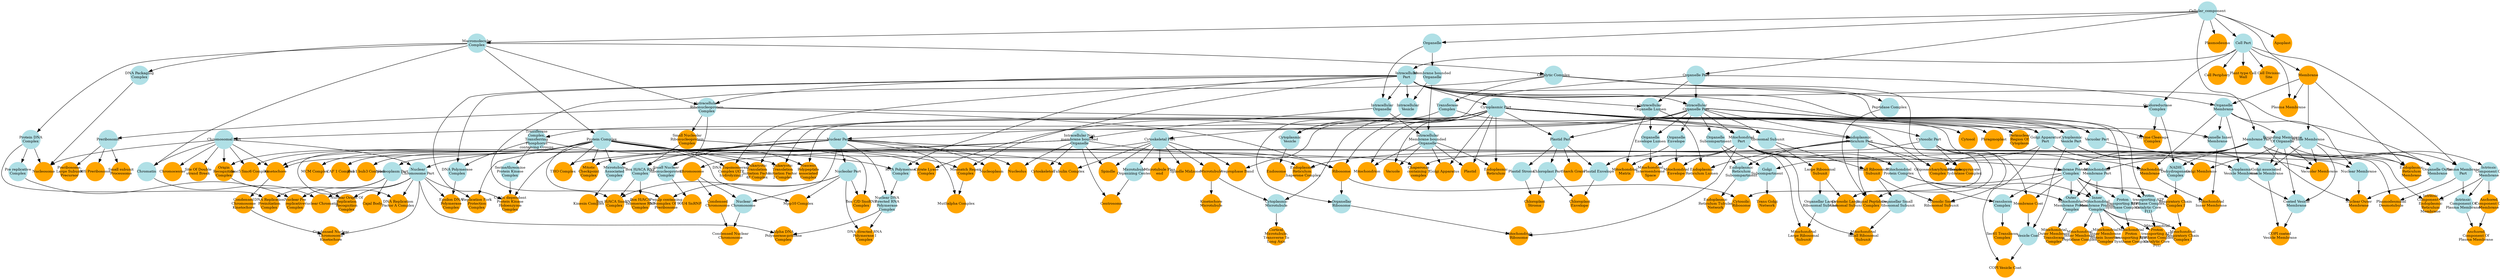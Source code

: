 digraph {
1 [style="filled", fixedsize="true", fontsize="10", shape="circle", width="0.75", fillcolor="powderblue", label="Cellular_component", color="transparent"];
2 [style="filled", fixedsize="true", fontsize="10", shape="circle", width="0.75", fillcolor="powderblue", label="Cell Part", color="transparent"];
3 [style="filled", fixedsize="true", fontsize="10", shape="circle", width="0.75", fillcolor="powderblue", label="Intracellular
Part", color="transparent"];
4 [style="filled", fixedsize="true", fontsize="10", shape="circle", width="0.75", fillcolor="powderblue", label="Macromolecular
Complex", color="transparent"];
5 [style="filled", fixedsize="true", fontsize="10", shape="circle", width="0.75", fillcolor="powderblue", label="Intracellular
Ribonucleoprotein
Complex", color="transparent"];
6 [style="filled", fixedsize="true", fontsize="10", shape="circle", width="0.75", fillcolor="powderblue", label="Organelle", color="transparent"];
7 [style="filled", fixedsize="true", fontsize="10", shape="circle", width="0.75", fillcolor="powderblue", label="Intracellular
Organelle", color="transparent"];
8 [style="filled", fixedsize="true", fontsize="10", shape="circle", width="0.75", fillcolor="powderblue", label="Intracellular Non
membrane bounded
Organelle", color="transparent"];
9 [style="filled", fixedsize="true", fontsize="10", shape="circle", width="0.75", fillcolor="powderblue", label="Cytoplasmic Part", color="transparent"];
10 [style="filled", fixedsize="true", fontsize="10", shape="circle", width="0.75", fillcolor="orange", label="Ribosome", color="transparent"];
11 [style="filled", fixedsize="true", fontsize="10", shape="circle", width="0.75", fillcolor="powderblue", label="Organelle Part", color="transparent"];
12 [style="filled", fixedsize="true", fontsize="10", shape="circle", width="0.75", fillcolor="powderblue", label="Intracellular
Organelle Part", color="transparent"];
13 [style="filled", fixedsize="true", fontsize="10", shape="circle", width="0.75", fillcolor="powderblue", label="Ribosomal Subunit", color="transparent"];
14 [style="filled", fixedsize="true", fontsize="10", shape="circle", width="0.75", fillcolor="orange", label="Large Ribosomal
Subunit", color="transparent"];
15 [style="filled", fixedsize="true", fontsize="10", shape="circle", width="0.75", fillcolor="powderblue", label="Cytosolic Part", color="transparent"];
16 [style="filled", fixedsize="true", fontsize="10", shape="circle", width="0.75", fillcolor="orange", label="Cytosolic Large
Ribosomal Subunit", color="transparent"];
17 [style="filled", fixedsize="true", fontsize="10", shape="circle", width="0.75", fillcolor="orange", label="Cytosolic
Ribosome", color="transparent"];
18 [style="filled", fixedsize="true", fontsize="10", shape="circle", width="0.75", fillcolor="orange", label="Small Ribosomal
Subunit", color="transparent"];
19 [style="filled", fixedsize="true", fontsize="10", shape="circle", width="0.75", fillcolor="orange", label="Cytosolic Small
Ribosomal Subunit", color="transparent"];
20 [style="filled", fixedsize="true", fontsize="10", shape="circle", width="0.75", fillcolor="powderblue", label="Nuclear Part", color="transparent"];
21 [style="filled", fixedsize="true", fontsize="10", shape="circle", width="0.75", fillcolor="orange", label="Nucleolus", color="transparent"];
22 [style="filled", fixedsize="true", fontsize="10", shape="circle", width="0.75", fillcolor="orange", label="Plasmodesma", color="transparent"];
23 [style="filled", fixedsize="true", fontsize="10", shape="circle", width="0.75", fillcolor="powderblue", label="Cytoskeletal Part", color="transparent"];
24 [style="filled", fixedsize="true", fontsize="10", shape="circle", width="0.75", fillcolor="orange", label="Microtubule", color="transparent"];
25 [style="filled", fixedsize="true", fontsize="10", shape="circle", width="0.75", fillcolor="powderblue", label="Membrane bounded
Organelle", color="transparent"];
26 [style="filled", fixedsize="true", fontsize="10", shape="circle", width="0.75", fillcolor="powderblue", label="Intracellular
Membrane bounded
Organelle", color="transparent"];
27 [style="filled", fixedsize="true", fontsize="10", shape="circle", width="0.75", fillcolor="orange", label="Golgi Apparatus", color="transparent"];
28 [style="filled", fixedsize="true", fontsize="10", shape="circle", width="0.75", fillcolor="powderblue", label="Protein Complex", color="transparent"];
29 [style="filled", fixedsize="true", fontsize="10", shape="circle", width="0.75", fillcolor="powderblue", label="Microtubule
Associated
Complex", color="transparent"];
30 [style="filled", fixedsize="true", fontsize="10", shape="circle", width="0.75", fillcolor="orange", label="Kinesin Complex", color="transparent"];
31 [style="filled", fixedsize="true", fontsize="10", shape="circle", width="0.75", fillcolor="powderblue", label="Golgi Apparatus
Part", color="transparent"];
32 [style="filled", fixedsize="true", fontsize="10", shape="circle", width="0.75", fillcolor="orange", label="Membrane", color="transparent"];
33 [style="filled", fixedsize="true", fontsize="10", shape="circle", width="0.75", fillcolor="powderblue", label="Organelle
Membrane", color="transparent"];
34 [style="filled", fixedsize="true", fontsize="10", shape="circle", width="0.75", fillcolor="powderblue", label="Bounding Membrane
Of Organelle", color="transparent"];
35 [style="filled", fixedsize="true", fontsize="10", shape="circle", width="0.75", fillcolor="orange", label="Golgi Membrane", color="transparent"];
36 [style="filled", fixedsize="true", fontsize="10", shape="circle", width="0.75", fillcolor="orange", label="Plant type Cell
Wall", color="transparent"];
37 [style="filled", fixedsize="true", fontsize="10", shape="circle", width="0.75", fillcolor="powderblue", label="Catalytic Complex", color="transparent"];
38 [style="filled", fixedsize="true", fontsize="10", shape="circle", width="0.75", fillcolor="powderblue", label="Transferase
Complex", color="transparent"];
39 [style="filled", fixedsize="true", fontsize="10", shape="circle", width="0.75", fillcolor="powderblue", label="Transferase
Complex,
Transferring
Phosphorus
containing Groups", color="transparent"];
40 [style="filled", fixedsize="true", fontsize="10", shape="circle", width="0.75", fillcolor="powderblue", label="Serine/threonine
Protein Kinase
Complex", color="transparent"];
41 [style="filled", fixedsize="true", fontsize="10", shape="circle", width="0.75", fillcolor="orange", label="Cyclin dependent
Protein Kinase
Holoenzyme
Complex", color="transparent"];
42 [style="filled", fixedsize="true", fontsize="10", shape="circle", width="0.75", fillcolor="powderblue", label="Plastid Part", color="transparent"];
43 [style="filled", fixedsize="true", fontsize="10", shape="circle", width="0.75", fillcolor="powderblue", label="Plastid Stroma", color="transparent"];
44 [style="filled", fixedsize="true", fontsize="10", shape="circle", width="0.75", fillcolor="powderblue", label="Chloroplast Part", color="transparent"];
45 [style="filled", fixedsize="true", fontsize="10", shape="circle", width="0.75", fillcolor="orange", label="Chloroplast
Stroma", color="transparent"];
46 [style="filled", fixedsize="true", fontsize="10", shape="circle", width="0.75", fillcolor="powderblue", label="Preribosome", color="transparent"];
47 [style="filled", fixedsize="true", fontsize="10", shape="circle", width="0.75", fillcolor="orange", label="Small subunit
Processome", color="transparent"];
48 [style="filled", fixedsize="true", fontsize="10", shape="circle", width="0.75", fillcolor="powderblue", label="Intracellular
Vesicle", color="transparent"];
49 [style="filled", fixedsize="true", fontsize="10", shape="circle", width="0.75", fillcolor="powderblue", label="Cytoplasmic
Vesicle", color="transparent"];
50 [style="filled", fixedsize="true", fontsize="10", shape="circle", width="0.75", fillcolor="orange", label="Endosome", color="transparent"];
51 [style="filled", fixedsize="true", fontsize="10", shape="circle", width="0.75", fillcolor="powderblue", label="Organelle
Subcompartment", color="transparent"];
52 [style="filled", fixedsize="true", fontsize="10", shape="circle", width="0.75", fillcolor="powderblue", label="Golgi
Subcompartment", color="transparent"];
53 [style="filled", fixedsize="true", fontsize="10", shape="circle", width="0.75", fillcolor="orange", label="Trans Golgi
Network", color="transparent"];
54 [style="filled", fixedsize="true", fontsize="10", shape="circle", width="0.75", fillcolor="orange", label="Cytosol", color="transparent"];
55 [style="filled", fixedsize="true", fontsize="10", shape="circle", width="0.75", fillcolor="powderblue", label="Membrane Part", color="transparent"];
56 [style="filled", fixedsize="true", fontsize="10", shape="circle", width="0.75", fillcolor="powderblue", label="Intrinsic
Component Of
Membrane", color="transparent"];
57 [style="filled", fixedsize="true", fontsize="10", shape="circle", width="0.75", fillcolor="orange", label="Anchored
Component Of
Membrane", color="transparent"];
58 [style="filled", fixedsize="true", fontsize="10", shape="circle", width="0.75", fillcolor="powderblue", label="Plasma Membrane
Part", color="transparent"];
59 [style="filled", fixedsize="true", fontsize="10", shape="circle", width="0.75", fillcolor="powderblue", label="Intrinsic
Component Of
Plasma Membrane", color="transparent"];
60 [style="filled", fixedsize="true", fontsize="10", shape="circle", width="0.75", fillcolor="orange", label="Anchored
Component Of
Plasma Membrane", color="transparent"];
61 [style="filled", fixedsize="true", fontsize="10", shape="circle", width="0.75", fillcolor="orange", label="Plastid", color="transparent"];
62 [style="filled", fixedsize="true", fontsize="10", shape="circle", width="0.75", fillcolor="orange", label="Phragmoplast", color="transparent"];
63 [style="filled", fixedsize="true", fontsize="10", shape="circle", width="0.75", fillcolor="orange", label="Spindle", color="transparent"];
64 [style="filled", fixedsize="true", fontsize="10", shape="circle", width="0.75", fillcolor="powderblue", label="Vacuolar Part", color="transparent"];
65 [style="filled", fixedsize="true", fontsize="10", shape="circle", width="0.75", fillcolor="powderblue", label="Whole Membrane", color="transparent"];
66 [style="filled", fixedsize="true", fontsize="10", shape="circle", width="0.75", fillcolor="orange", label="Vacuolar Membrane", color="transparent"];
67 [style="filled", fixedsize="true", fontsize="10", shape="circle", width="0.75", fillcolor="orange", label="Endoplasmic
Reticulum", color="transparent"];
68 [style="filled", fixedsize="true", fontsize="10", shape="circle", width="0.75", fillcolor="orange", label="Chromosome", color="transparent"];
69 [style="filled", fixedsize="true", fontsize="10", shape="circle", width="0.75", fillcolor="powderblue", label="Chromosomal Part", color="transparent"];
70 [style="filled", fixedsize="true", fontsize="10", shape="circle", width="0.75", fillcolor="orange", label="Origin
Recognition
Complex", color="transparent"];
71 [style="filled", fixedsize="true", fontsize="10", shape="circle", width="0.75", fillcolor="powderblue", label="Nuclear
Chromosome Part", color="transparent"];
72 [style="filled", fixedsize="true", fontsize="10", shape="circle", width="0.75", fillcolor="orange", label="Nuclear Origin Of
Replication
Recognition
Complex", color="transparent"];
73 [style="filled", fixedsize="true", fontsize="10", shape="circle", width="0.75", fillcolor="powderblue", label="Endoplasmic
Reticulum Part", color="transparent"];
74 [style="filled", fixedsize="true", fontsize="10", shape="circle", width="0.75", fillcolor="powderblue", label="Intracellular
Organelle Lumen", color="transparent"];
75 [style="filled", fixedsize="true", fontsize="10", shape="circle", width="0.75", fillcolor="orange", label="Endoplasmic
Reticulum Lumen", color="transparent"];
76 [style="filled", fixedsize="true", fontsize="10", shape="circle", width="0.75", fillcolor="orange", label="MCM Complex", color="transparent"];
77 [style="filled", fixedsize="true", fontsize="10", shape="circle", width="0.75", fillcolor="orange", label="Mitochondrion", color="transparent"];
78 [style="filled", fixedsize="true", fontsize="10", shape="circle", width="0.75", fillcolor="powderblue", label="Membrane Protein
Complex", color="transparent"];
79 [style="filled", fixedsize="true", fontsize="10", shape="circle", width="0.75", fillcolor="orange", label="Membrane Coat", color="transparent"];
80 [style="filled", fixedsize="true", fontsize="10", shape="circle", width="0.75", fillcolor="powderblue", label="Cytoplasmic
Vesicle Part", color="transparent"];
81 [style="filled", fixedsize="true", fontsize="10", shape="circle", width="0.75", fillcolor="powderblue", label="Vesicle Coat", color="transparent"];
82 [style="filled", fixedsize="true", fontsize="10", shape="circle", width="0.75", fillcolor="orange", label="COPI Vesicle Coat", color="transparent"];
83 [style="filled", fixedsize="true", fontsize="10", shape="circle", width="0.75", fillcolor="powderblue", label="Nucleolar Part", color="transparent"];
84 [style="filled", fixedsize="true", fontsize="10", shape="circle", width="0.75", fillcolor="orange", label="Small Nucleolar
Ribonucleoprotein
Complex", color="transparent"];
85 [style="filled", fixedsize="true", fontsize="10", shape="circle", width="0.75", fillcolor="powderblue", label="Box H/ACA RNP
Complex", color="transparent"];
86 [style="filled", fixedsize="true", fontsize="10", shape="circle", width="0.75", fillcolor="orange", label="Box H/ACA SnoRNP
Complex", color="transparent"];
87 [style="filled", fixedsize="true", fontsize="10", shape="circle", width="0.75", fillcolor="powderblue", label="Oxidoreductase
Complex", color="transparent"];
88 [style="filled", fixedsize="true", fontsize="10", shape="circle", width="0.75", fillcolor="powderblue", label="NADH
Dehydrogenase
Complex", color="transparent"];
89 [style="filled", fixedsize="true", fontsize="10", shape="circle", width="0.75", fillcolor="orange", label="Respiratory Chain
Complex I", color="transparent"];
90 [style="filled", fixedsize="true", fontsize="10", shape="circle", width="0.75", fillcolor="powderblue", label="RNA Polymerase
Complex", color="transparent"];
91 [style="filled", fixedsize="true", fontsize="10", shape="circle", width="0.75", fillcolor="powderblue", label="Nuclear DNA
directed RNA
Polymerase
Complex", color="transparent"];
92 [style="filled", fixedsize="true", fontsize="10", shape="circle", width="0.75", fillcolor="orange", label="Alpha DNA
Polymerase:primase
Complex", color="transparent"];
93 [style="filled", fixedsize="true", fontsize="10", shape="circle", width="0.75", fillcolor="powderblue", label="Organelle
Envelope", color="transparent"];
94 [style="filled", fixedsize="true", fontsize="10", shape="circle", width="0.75", fillcolor="powderblue", label="Plastid Envelope", color="transparent"];
95 [style="filled", fixedsize="true", fontsize="10", shape="circle", width="0.75", fillcolor="orange", label="Chloroplast
Envelope", color="transparent"];
96 [style="filled", fixedsize="true", fontsize="10", shape="circle", width="0.75", fillcolor="orange", label="Tubulin Complex", color="transparent"];
97 [style="filled", fixedsize="true", fontsize="10", shape="circle", width="0.75", fillcolor="orange", label="Condensed
Chromosome", color="transparent"];
98 [style="filled", fixedsize="true", fontsize="10", shape="circle", width="0.75", fillcolor="orange", label="Mitotic
Checkpoint
Complex", color="transparent"];
99 [style="filled", fixedsize="true", fontsize="10", shape="circle", width="0.75", fillcolor="orange", label="DNA Topoisomerase
Complex (ATP
hydrolyzing)", color="transparent"];
100 [style="filled", fixedsize="true", fontsize="10", shape="circle", width="0.75", fillcolor="orange", label="Mismatch Repair
Complex", color="transparent"];
101 [style="filled", fixedsize="true", fontsize="10", shape="circle", width="0.75", fillcolor="orange", label="MutSalpha Complex", color="transparent"];
102 [style="filled", fixedsize="true", fontsize="10", shape="circle", width="0.75", fillcolor="powderblue", label="Organellar Small
Ribosomal Subunit", color="transparent"];
103 [style="filled", fixedsize="true", fontsize="10", shape="circle", width="0.75", fillcolor="powderblue", label="Mitochondrial
Part", color="transparent"];
104 [style="filled", fixedsize="true", fontsize="10", shape="circle", width="0.75", fillcolor="orange", label="Mitochondrial
Small Ribosomal
Subunit", color="transparent"];
105 [style="filled", fixedsize="true", fontsize="10", shape="circle", width="0.75", fillcolor="orange", label="Kinetochore", color="transparent"];
106 [style="filled", fixedsize="true", fontsize="10", shape="circle", width="0.75", fillcolor="orange", label="Condensed
Chromosome
Kinetochore", color="transparent"];
107 [style="filled", fixedsize="true", fontsize="10", shape="circle", width="0.75", fillcolor="orange", label="Oligosaccharyltransferase
Complex", color="transparent"];
108 [style="filled", fixedsize="true", fontsize="10", shape="circle", width="0.75", fillcolor="powderblue", label="Peptidase Complex", color="transparent"];
109 [style="filled", fixedsize="true", fontsize="10", shape="circle", width="0.75", fillcolor="orange", label="Signal Peptidase
Complex", color="transparent"];
110 [style="filled", fixedsize="true", fontsize="10", shape="circle", width="0.75", fillcolor="orange", label="THO Complex", color="transparent"];
111 [style="filled", fixedsize="true", fontsize="10", shape="circle", width="0.75", fillcolor="orange", label="Plasmodesmatal
Desmotubule", color="transparent"];
112 [style="filled", fixedsize="true", fontsize="10", shape="circle", width="0.75", fillcolor="powderblue", label="Mitochondrial
Membrane Part", color="transparent"];
113 [style="filled", fixedsize="true", fontsize="10", shape="circle", width="0.75", fillcolor="powderblue", label="Mitochondrial
Protein Complex", color="transparent"];
114 [style="filled", fixedsize="true", fontsize="10", shape="circle", width="0.75", fillcolor="powderblue", label="Outer
Mitochondrial
Membrane Protein
Complex", color="transparent"];
115 [style="filled", fixedsize="true", fontsize="10", shape="circle", width="0.75", fillcolor="orange", label="Mitochondrial
Outer Membrane
Translocase
Complex", color="transparent"];
116 [style="filled", fixedsize="true", fontsize="10", shape="circle", width="0.75", fillcolor="powderblue", label="Organellar
Ribosome", color="transparent"];
117 [style="filled", fixedsize="true", fontsize="10", shape="circle", width="0.75", fillcolor="orange", label="Mitochondrial
Ribosome", color="transparent"];
118 [style="filled", fixedsize="true", fontsize="10", shape="circle", width="0.75", fillcolor="orange", label="Endoplasmic
Reticulum
Membrane", color="transparent"];
119 [style="filled", fixedsize="true", fontsize="10", shape="circle", width="0.75", fillcolor="orange", label="Chaperonin
containing T
complex", color="transparent"];
120 [style="filled", fixedsize="true", fontsize="10", shape="circle", width="0.75", fillcolor="powderblue", label="Protein DNA
Complex", color="transparent"];
121 [style="filled", fixedsize="true", fontsize="10", shape="circle", width="0.75", fillcolor="powderblue", label="DNA Packaging
Complex", color="transparent"];
122 [style="filled", fixedsize="true", fontsize="10", shape="circle", width="0.75", fillcolor="orange", label="Nucleosome", color="transparent"];
123 [style="filled", fixedsize="true", fontsize="10", shape="circle", width="0.75", fillcolor="powderblue", label="Inner
Mitochondrial
Membrane Protein
Complex", color="transparent"];
124 [style="filled", fixedsize="true", fontsize="10", shape="circle", width="0.75", fillcolor="orange", label="Mitochondrial
Respiratory Chain
Complex I", color="transparent"];
125 [style="filled", fixedsize="true", fontsize="10", shape="circle", width="0.75", fillcolor="orange", label="Vacuole", color="transparent"];
126 [style="filled", fixedsize="true", fontsize="10", shape="circle", width="0.75", fillcolor="orange", label="Mitochondrial
Envelope", color="transparent"];
127 [style="filled", fixedsize="true", fontsize="10", shape="circle", width="0.75", fillcolor="orange", label="Nascent
Polypeptide
associated
Complex", color="transparent"];
128 [style="filled", fixedsize="true", fontsize="10", shape="circle", width="0.75", fillcolor="orange", label="Perinuclear
Region Of
Cytoplasm", color="transparent"];
129 [style="filled", fixedsize="true", fontsize="10", shape="circle", width="0.75", fillcolor="powderblue", label="Organellar Large
Ribosomal Subunit", color="transparent"];
130 [style="filled", fixedsize="true", fontsize="10", shape="circle", width="0.75", fillcolor="orange", label="Mitochondrial
Large Ribosomal
Subunit", color="transparent"];
131 [style="filled", fixedsize="true", fontsize="10", shape="circle", width="0.75", fillcolor="powderblue", label="Proton
transporting ATP
Synthase Complex", color="transparent"];
132 [style="filled", fixedsize="true", fontsize="10", shape="circle", width="0.75", fillcolor="orange", label="Mitochondrial
Proton
transporting ATP
Synthase Complex", color="transparent"];
133 [style="filled", fixedsize="true", fontsize="10", shape="circle", width="0.75", fillcolor="orange", label="Spindle Midzone", color="transparent"];
134 [style="filled", fixedsize="true", fontsize="10", shape="circle", width="0.75", fillcolor="powderblue", label="Chromatin", color="transparent"];
135 [style="filled", fixedsize="true", fontsize="10", shape="circle", width="0.75", fillcolor="orange", label="Nuclear Chromatin", color="transparent"];
136 [style="filled", fixedsize="true", fontsize="10", shape="circle", width="0.75", fillcolor="orange", label="Box C/D SnoRNP
Complex", color="transparent"];
137 [style="filled", fixedsize="true", fontsize="10", shape="circle", width="0.75", fillcolor="orange", label="Cytoskeleton", color="transparent"];
138 [style="filled", fixedsize="true", fontsize="10", shape="circle", width="0.75", fillcolor="orange", label="Mitochondrial
Matrix", color="transparent"];
139 [style="filled", fixedsize="true", fontsize="10", shape="circle", width="0.75", fillcolor="orange", label="Preribosome,
Large Subunit
Precursor", color="transparent"];
140 [style="filled", fixedsize="true", fontsize="10", shape="circle", width="0.75", fillcolor="powderblue", label="Nucleoplasm Part", color="transparent"];
141 [style="filled", fixedsize="true", fontsize="10", shape="circle", width="0.75", fillcolor="orange", label="DNA Replication
Preinitiation
Complex", color="transparent"];
142 [style="filled", fixedsize="true", fontsize="10", shape="circle", width="0.75", fillcolor="powderblue", label="DNA Polymerase
Complex", color="transparent"];
143 [style="filled", fixedsize="true", fontsize="10", shape="circle", width="0.75", fillcolor="orange", label="Epsilon DNA
Polymerase
Complex", color="transparent"];
144 [style="filled", fixedsize="true", fontsize="10", shape="circle", width="0.75", fillcolor="orange", label="CAF 1 Complex", color="transparent"];
145 [style="filled", fixedsize="true", fontsize="10", shape="circle", width="0.75", fillcolor="orange", label="Site Of Double
strand Break", color="transparent"];
146 [style="filled", fixedsize="true", fontsize="10", shape="circle", width="0.75", fillcolor="powderblue", label="Golgi associated
Vesicle Membrane", color="transparent"];
147 [style="filled", fixedsize="true", fontsize="10", shape="circle", width="0.75", fillcolor="powderblue", label="Cytoplasmic
Vesicle Membrane", color="transparent"];
148 [style="filled", fixedsize="true", fontsize="10", shape="circle", width="0.75", fillcolor="powderblue", label="Coated Vesicle
Membrane", color="transparent"];
149 [style="filled", fixedsize="true", fontsize="10", shape="circle", width="0.75", fillcolor="orange", label="COPI coated
Vesicle Membrane", color="transparent"];
150 [style="filled", fixedsize="true", fontsize="10", shape="circle", width="0.75", fillcolor="powderblue", label="Pre replicative
Complex", color="transparent"];
151 [style="filled", fixedsize="true", fontsize="10", shape="circle", width="0.75", fillcolor="orange", label="Nuclear Pre
replicative
Complex", color="transparent"];
152 [style="filled", fixedsize="true", fontsize="10", shape="circle", width="0.75", fillcolor="orange", label="DNA Replication
Factor A Complex", color="transparent"];
153 [style="filled", fixedsize="true", fontsize="10", shape="circle", width="0.75", fillcolor="orange", label="Mitochondrial
Membrane", color="transparent"];
154 [style="filled", fixedsize="true", fontsize="10", shape="circle", width="0.75", fillcolor="orange", label="Bub1 bub3 Complex", color="transparent"];
155 [style="filled", fixedsize="true", fontsize="10", shape="circle", width="0.75", fillcolor="powderblue", label="Organelle
Envelope Lumen", color="transparent"];
156 [style="filled", fixedsize="true", fontsize="10", shape="circle", width="0.75", fillcolor="orange", label="Mitochondrial
Intermembrane
Space", color="transparent"];
157 [style="filled", fixedsize="true", fontsize="10", shape="circle", width="0.75", fillcolor="orange", label="Box H/ACA
Telomerase RNP
Complex", color="transparent"];
158 [style="filled", fixedsize="true", fontsize="10", shape="circle", width="0.75", fillcolor="powderblue", label="Proton
transporting ATP
Synthase Complex,
Catalytic Core
F(1)", color="transparent"];
159 [style="filled", fixedsize="true", fontsize="10", shape="circle", width="0.75", fillcolor="orange", label="Mitochondrial
Proton
transporting ATP
Synthase Complex,
Catalytic Core
F(1)", color="transparent"];
160 [style="filled", fixedsize="true", fontsize="10", shape="circle", width="0.75", fillcolor="powderblue", label="Translocon
Complex", color="transparent"];
161 [style="filled", fixedsize="true", fontsize="10", shape="circle", width="0.75", fillcolor="orange", label="Sec61 Translocon
Complex", color="transparent"];
162 [style="filled", fixedsize="true", fontsize="10", shape="circle", width="0.75", fillcolor="orange", label="Endoplasmic
Reticulum
Chaperone Complex", color="transparent"];
163 [style="filled", fixedsize="true", fontsize="10", shape="circle", width="0.75", fillcolor="orange", label="Citrate Lyase
Complex", color="transparent"];
164 [style="filled", fixedsize="true", fontsize="10", shape="circle", width="0.75", fillcolor="orange", label="Cell Division
Site", color="transparent"];
165 [style="filled", fixedsize="true", fontsize="10", shape="circle", width="0.75", fillcolor="orange", label="Cajal Body", color="transparent"];
166 [style="filled", fixedsize="true", fontsize="10", shape="circle", width="0.75", fillcolor="powderblue", label="Microtubule
Organizing Center", color="transparent"];
167 [style="filled", fixedsize="true", fontsize="10", shape="circle", width="0.75", fillcolor="orange", label="Centrosome", color="transparent"];
168 [style="filled", fixedsize="true", fontsize="10", shape="circle", width="0.75", fillcolor="orange", label="Starch Grain", color="transparent"];
169 [style="filled", fixedsize="true", fontsize="10", shape="circle", width="0.75", fillcolor="powderblue", label="Nuclear
Chromosome", color="transparent"];
170 [style="filled", fixedsize="true", fontsize="10", shape="circle", width="0.75", fillcolor="orange", label="Condensed Nuclear
Chromosome", color="transparent"];
171 [style="filled", fixedsize="true", fontsize="10", shape="circle", width="0.75", fillcolor="orange", label="Chromocenter", color="transparent"];
172 [style="filled", fixedsize="true", fontsize="10", shape="circle", width="0.75", fillcolor="orange", label="Preprophase Band", color="transparent"];
173 [style="filled", fixedsize="true", fontsize="10", shape="circle", width="0.75", fillcolor="powderblue", label="Small Nuclear
Ribonucleoprotein
Complex", color="transparent"];
174 [style="filled", fixedsize="true", fontsize="10", shape="circle", width="0.75", fillcolor="orange", label="U4 SnRNP", color="transparent"];
175 [style="filled", fixedsize="true", fontsize="10", shape="circle", width="0.75", fillcolor="orange", label="Microtubule Plus
end", color="transparent"];
176 [style="filled", fixedsize="true", fontsize="10", shape="circle", width="0.75", fillcolor="orange", label="Apoplast", color="transparent"];
177 [style="filled", fixedsize="true", fontsize="10", shape="circle", width="0.75", fillcolor="powderblue", label="Organelle Inner
Membrane", color="transparent"];
178 [style="filled", fixedsize="true", fontsize="10", shape="circle", width="0.75", fillcolor="orange", label="Mitochondrial
Inner Membrane", color="transparent"];
179 [style="filled", fixedsize="true", fontsize="10", shape="circle", width="0.75", fillcolor="orange", label="Replication Fork
Protection
Complex", color="transparent"];
180 [style="filled", fixedsize="true", fontsize="10", shape="circle", width="0.75", fillcolor="orange", label="Phosphopyruvate
Hydratase Complex", color="transparent"];
181 [style="filled", fixedsize="true", fontsize="10", shape="circle", width="0.75", fillcolor="orange", label="Eukaryotic
Translation
Initiation Factor
4F Complex", color="transparent"];
182 [style="filled", fixedsize="true", fontsize="10", shape="circle", width="0.75", fillcolor="orange", label="Mpp10 Complex", color="transparent"];
183 [style="filled", fixedsize="true", fontsize="10", shape="circle", width="0.75", fillcolor="orange", label="Eukaryotic
Translation
Initiation Factor
2 Complex", color="transparent"];
184 [style="filled", fixedsize="true", fontsize="10", shape="circle", width="0.75", fillcolor="orange", label="90S Preribosome", color="transparent"];
185 [style="filled", fixedsize="true", fontsize="10", shape="circle", width="0.75", fillcolor="powderblue", label="Cytoplasmic
Microtubule", color="transparent"];
186 [style="filled", fixedsize="true", fontsize="10", shape="circle", width="0.75", fillcolor="orange", label="Cortical
Microtubule,
Transverse To
Long Axis", color="transparent"];
187 [style="filled", fixedsize="true", fontsize="10", shape="circle", width="0.75", fillcolor="orange", label="Smc5 Smc6 Complex", color="transparent"];
188 [style="filled", fixedsize="true", fontsize="10", shape="circle", width="0.75", fillcolor="orange", label="Mitochondrial
Inner Membrane
Protein Insertion
Complex", color="transparent"];
189 [style="filled", fixedsize="true", fontsize="10", shape="circle", width="0.75", fillcolor="orange", label="Glycine Cleavage
Complex", color="transparent"];
190 [style="filled", fixedsize="true", fontsize="10", shape="circle", width="0.75", fillcolor="orange", label="Plasma Membrane", color="transparent"];
191 [style="filled", fixedsize="true", fontsize="10", shape="circle", width="0.75", fillcolor="orange", label="Mitochondrial
Inner Membrane
Peptidase Complex", color="transparent"];
192 [style="filled", fixedsize="true", fontsize="10", shape="circle", width="0.75", fillcolor="powderblue", label="Endoplasmic
Reticulum
Subcompartment", color="transparent"];
193 [style="filled", fixedsize="true", fontsize="10", shape="circle", width="0.75", fillcolor="orange", label="Endoplasmic
Reticulum Tubular
Network", color="transparent"];
194 [style="filled", fixedsize="true", fontsize="10", shape="circle", width="0.75", fillcolor="orange", label="DNA directed RNA
Polymerase I
Complex", color="transparent"];
195 [style="filled", fixedsize="true", fontsize="10", shape="circle", width="0.75", fillcolor="orange", label="Intrinsic
Component Of
Endoplasmic
Reticulum
Membrane", color="transparent"];
196 [style="filled", fixedsize="true", fontsize="10", shape="circle", width="0.75", fillcolor="powderblue", label="Nuclear Membrane", color="transparent"];
197 [style="filled", fixedsize="true", fontsize="10", shape="circle", width="0.75", fillcolor="powderblue", label="Organelle Outer
Membrane", color="transparent"];
198 [style="filled", fixedsize="true", fontsize="10", shape="circle", width="0.75", fillcolor="orange", label="Nuclear Outer
Membrane", color="transparent"];
199 [style="filled", fixedsize="true", fontsize="10", shape="circle", width="0.75", fillcolor="orange", label="Cell Periphery", color="transparent"];
200 [style="filled", fixedsize="true", fontsize="10", shape="circle", width="0.75", fillcolor="orange", label="Condensed Nuclear
Chromosome
Kinetochore", color="transparent"];
201 [style="filled", fixedsize="true", fontsize="10", shape="circle", width="0.75", fillcolor="orange", label="Nucleoplasm", color="transparent"];
202 [style="filled", fixedsize="true", fontsize="10", shape="circle", width="0.75", fillcolor="orange", label="Kinetochore
Microtubule", color="transparent"];
203 [style="filled", fixedsize="true", fontsize="10", shape="circle", width="0.75", fillcolor="orange", label="Pwp2p containing
Subcomplex Of 90S
Preribosome", color="transparent"];
1 -> 2 [color="#000000", lty="solid"];
2 -> 3 [color="#000000", lty="solid"];
1 -> 4 [color="#000000", lty="solid"];
3 -> 5 [color="#000000", lty="solid"];
4 -> 5 [color="#000000", lty="solid"];
1 -> 6 [color="#000000", lty="solid"];
3 -> 7 [color="#000000", lty="solid"];
6 -> 7 [color="#000000", lty="solid"];
7 -> 8 [color="#000000", lty="solid"];
3 -> 9 [color="#000000", lty="solid"];
5 -> 10 [color="#000000", lty="solid"];
8 -> 10 [color="#000000", lty="solid"];
9 -> 10 [color="#000000", lty="solid"];
1 -> 11 [color="#000000", lty="solid"];
3 -> 12 [color="#000000", lty="solid"];
11 -> 12 [color="#000000", lty="solid"];
5 -> 13 [color="#000000", lty="solid"];
9 -> 13 [color="#000000", lty="solid"];
12 -> 13 [color="#000000", lty="solid"];
13 -> 14 [color="#000000", lty="solid"];
9 -> 15 [color="#000000", lty="solid"];
14 -> 16 [color="#000000", lty="solid"];
15 -> 16 [color="#000000", lty="solid"];
10 -> 17 [color="#000000", lty="solid"];
15 -> 17 [color="#000000", lty="solid"];
13 -> 18 [color="#000000", lty="solid"];
15 -> 19 [color="#000000", lty="solid"];
18 -> 19 [color="#000000", lty="solid"];
12 -> 20 [color="#000000", lty="solid"];
8 -> 21 [color="#000000", lty="solid"];
20 -> 21 [color="#000000", lty="solid"];
1 -> 22 [color="#000000", lty="solid"];
12 -> 23 [color="#000000", lty="solid"];
23 -> 24 [color="#000000", lty="solid"];
6 -> 25 [color="#000000", lty="solid"];
7 -> 26 [color="#000000", lty="solid"];
25 -> 26 [color="#000000", lty="solid"];
9 -> 27 [color="#000000", lty="solid"];
26 -> 27 [color="#000000", lty="solid"];
4 -> 28 [color="#000000", lty="solid"];
23 -> 29 [color="#000000", lty="solid"];
28 -> 29 [color="#000000", lty="solid"];
29 -> 30 [color="#000000", lty="solid"];
9 -> 31 [color="#000000", lty="solid"];
12 -> 31 [color="#000000", lty="solid"];
1 -> 32 [color="#000000", lty="solid"];
11 -> 33 [color="#000000", lty="solid"];
32 -> 33 [color="#000000", lty="solid"];
33 -> 34 [color="#000000", lty="solid"];
31 -> 35 [color="#000000", lty="solid"];
34 -> 35 [color="#000000", lty="solid"];
2 -> 36 [color="#000000", lty="solid"];
4 -> 37 [color="#000000", lty="solid"];
37 -> 38 [color="#000000", lty="solid"];
38 -> 39 [color="#000000", lty="solid"];
39 -> 40 [color="#000000", lty="solid"];
3 -> 41 [color="#000000", lty="solid"];
28 -> 41 [color="#000000", lty="solid"];
40 -> 41 [color="#000000", lty="solid"];
9 -> 42 [color="#000000", lty="solid"];
12 -> 42 [color="#000000", lty="solid"];
42 -> 43 [color="#000000", lty="solid"];
42 -> 44 [color="#000000", lty="solid"];
43 -> 45 [color="#000000", lty="solid"];
44 -> 45 [color="#000000", lty="solid"];
5 -> 46 [color="#000000", lty="solid"];
46 -> 47 [color="#000000", lty="solid"];
3 -> 48 [color="#000000", lty="solid"];
25 -> 48 [color="#000000", lty="solid"];
9 -> 49 [color="#000000", lty="solid"];
48 -> 49 [color="#000000", lty="solid"];
49 -> 50 [color="#000000", lty="solid"];
12 -> 51 [color="#000000", lty="solid"];
31 -> 52 [color="#000000", lty="solid"];
51 -> 52 [color="#000000", lty="solid"];
52 -> 53 [color="#000000", lty="solid"];
9 -> 54 [color="#000000", lty="solid"];
1 -> 55 [color="#000000", lty="solid"];
55 -> 56 [color="#000000", lty="solid"];
56 -> 57 [color="#000000", lty="solid"];
2 -> 58 [color="#000000", lty="solid"];
55 -> 58 [color="#000000", lty="solid"];
56 -> 59 [color="#000000", lty="solid"];
58 -> 59 [color="#000000", lty="solid"];
57 -> 60 [color="#000000", lty="solid"];
59 -> 60 [color="#000000", lty="solid"];
9 -> 61 [color="#000000", lty="solid"];
26 -> 61 [color="#000000", lty="solid"];
9 -> 62 [color="#000000", lty="solid"];
8 -> 63 [color="#000000", lty="solid"];
23 -> 63 [color="#000000", lty="solid"];
9 -> 64 [color="#000000", lty="solid"];
12 -> 64 [color="#000000", lty="solid"];
32 -> 65 [color="#000000", lty="solid"];
34 -> 66 [color="#000000", lty="solid"];
64 -> 66 [color="#000000", lty="solid"];
65 -> 66 [color="#000000", lty="solid"];
9 -> 67 [color="#000000", lty="solid"];
26 -> 67 [color="#000000", lty="solid"];
8 -> 68 [color="#000000", lty="solid"];
12 -> 69 [color="#000000", lty="solid"];
28 -> 70 [color="#000000", lty="solid"];
69 -> 70 [color="#000000", lty="solid"];
20 -> 71 [color="#000000", lty="solid"];
69 -> 71 [color="#000000", lty="solid"];
70 -> 72 [color="#000000", lty="solid"];
71 -> 72 [color="#000000", lty="solid"];
9 -> 73 [color="#000000", lty="solid"];
12 -> 73 [color="#000000", lty="solid"];
3 -> 74 [color="#000000", lty="solid"];
11 -> 74 [color="#000000", lty="solid"];
73 -> 75 [color="#000000", lty="solid"];
74 -> 75 [color="#000000", lty="solid"];
28 -> 76 [color="#000000", lty="solid"];
9 -> 77 [color="#000000", lty="solid"];
26 -> 77 [color="#000000", lty="solid"];
28 -> 78 [color="#000000", lty="solid"];
55 -> 78 [color="#000000", lty="solid"];
9 -> 79 [color="#000000", lty="solid"];
78 -> 79 [color="#000000", lty="solid"];
9 -> 80 [color="#000000", lty="solid"];
12 -> 80 [color="#000000", lty="solid"];
79 -> 81 [color="#000000", lty="solid"];
80 -> 81 [color="#000000", lty="solid"];
31 -> 82 [color="#000000", lty="solid"];
81 -> 82 [color="#000000", lty="solid"];
20 -> 83 [color="#000000", lty="solid"];
5 -> 84 [color="#000000", lty="solid"];
20 -> 85 [color="#000000", lty="solid"];
84 -> 85 [color="#000000", lty="solid"];
37 -> 86 [color="#000000", lty="solid"];
83 -> 86 [color="#000000", lty="solid"];
85 -> 86 [color="#000000", lty="solid"];
2 -> 87 [color="#000000", lty="solid"];
37 -> 87 [color="#000000", lty="solid"];
55 -> 88 [color="#000000", lty="solid"];
87 -> 88 [color="#000000", lty="solid"];
78 -> 89 [color="#000000", lty="solid"];
88 -> 89 [color="#000000", lty="solid"];
3 -> 90 [color="#000000", lty="solid"];
39 -> 90 [color="#000000", lty="solid"];
20 -> 91 [color="#000000", lty="solid"];
90 -> 91 [color="#000000", lty="solid"];
71 -> 92 [color="#000000", lty="solid"];
91 -> 92 [color="#000000", lty="solid"];
12 -> 93 [color="#000000", lty="solid"];
42 -> 94 [color="#000000", lty="solid"];
93 -> 94 [color="#000000", lty="solid"];
44 -> 95 [color="#000000", lty="solid"];
94 -> 95 [color="#000000", lty="solid"];
23 -> 96 [color="#000000", lty="solid"];
28 -> 96 [color="#000000", lty="solid"];
68 -> 97 [color="#000000", lty="solid"];
20 -> 98 [color="#000000", lty="solid"];
28 -> 98 [color="#000000", lty="solid"];
3 -> 99 [color="#000000", lty="solid"];
28 -> 99 [color="#000000", lty="solid"];
3 -> 100 [color="#000000", lty="solid"];
28 -> 100 [color="#000000", lty="solid"];
20 -> 101 [color="#000000", lty="solid"];
100 -> 101 [color="#000000", lty="solid"];
18 -> 102 [color="#000000", lty="solid"];
9 -> 103 [color="#000000", lty="solid"];
12 -> 103 [color="#000000", lty="solid"];
102 -> 104 [color="#000000", lty="solid"];
103 -> 104 [color="#000000", lty="solid"];
8 -> 105 [color="#000000", lty="solid"];
28 -> 105 [color="#000000", lty="solid"];
69 -> 105 [color="#000000", lty="solid"];
105 -> 106 [color="#000000", lty="solid"];
38 -> 107 [color="#000000", lty="solid"];
55 -> 107 [color="#000000", lty="solid"];
73 -> 107 [color="#000000", lty="solid"];
37 -> 108 [color="#000000", lty="solid"];
73 -> 109 [color="#000000", lty="solid"];
78 -> 109 [color="#000000", lty="solid"];
108 -> 109 [color="#000000", lty="solid"];
20 -> 110 [color="#000000", lty="solid"];
28 -> 110 [color="#000000", lty="solid"];
58 -> 111 [color="#000000", lty="solid"];
73 -> 111 [color="#000000", lty="solid"];
55 -> 112 [color="#000000", lty="solid"];
103 -> 112 [color="#000000", lty="solid"];
28 -> 113 [color="#000000", lty="solid"];
103 -> 113 [color="#000000", lty="solid"];
78 -> 114 [color="#000000", lty="solid"];
112 -> 114 [color="#000000", lty="solid"];
113 -> 114 [color="#000000", lty="solid"];
114 -> 115 [color="#000000", lty="solid"];
10 -> 116 [color="#000000", lty="solid"];
11 -> 116 [color="#000000", lty="solid"];
103 -> 117 [color="#000000", lty="solid"];
116 -> 117 [color="#000000", lty="solid"];
32 -> 118 [color="#000000", lty="solid"];
55 -> 118 [color="#000000", lty="solid"];
73 -> 118 [color="#000000", lty="solid"];
15 -> 119 [color="#000000", lty="solid"];
28 -> 119 [color="#000000", lty="solid"];
4 -> 120 [color="#000000", lty="solid"];
4 -> 121 [color="#000000", lty="solid"];
69 -> 122 [color="#000000", lty="solid"];
120 -> 122 [color="#000000", lty="solid"];
121 -> 122 [color="#000000", lty="solid"];
78 -> 123 [color="#000000", lty="solid"];
112 -> 123 [color="#000000", lty="solid"];
113 -> 123 [color="#000000", lty="solid"];
89 -> 124 [color="#000000", lty="solid"];
123 -> 124 [color="#000000", lty="solid"];
9 -> 125 [color="#000000", lty="solid"];
26 -> 125 [color="#000000", lty="solid"];
93 -> 126 [color="#000000", lty="solid"];
103 -> 126 [color="#000000", lty="solid"];
9 -> 127 [color="#000000", lty="solid"];
28 -> 127 [color="#000000", lty="solid"];
9 -> 128 [color="#000000", lty="solid"];
14 -> 129 [color="#000000", lty="solid"];
103 -> 130 [color="#000000", lty="solid"];
129 -> 130 [color="#000000", lty="solid"];
3 -> 131 [color="#000000", lty="solid"];
78 -> 131 [color="#000000", lty="solid"];
123 -> 132 [color="#000000", lty="solid"];
131 -> 132 [color="#000000", lty="solid"];
23 -> 133 [color="#000000", lty="solid"];
4 -> 134 [color="#000000", lty="solid"];
69 -> 134 [color="#000000", lty="solid"];
71 -> 135 [color="#000000", lty="solid"];
134 -> 135 [color="#000000", lty="solid"];
83 -> 136 [color="#000000", lty="solid"];
84 -> 136 [color="#000000", lty="solid"];
8 -> 137 [color="#000000", lty="solid"];
74 -> 138 [color="#000000", lty="solid"];
103 -> 138 [color="#000000", lty="solid"];
46 -> 139 [color="#000000", lty="solid"];
20 -> 140 [color="#000000", lty="solid"];
120 -> 141 [color="#000000", lty="solid"];
140 -> 141 [color="#000000", lty="solid"];
3 -> 142 [color="#000000", lty="solid"];
39 -> 142 [color="#000000", lty="solid"];
71 -> 143 [color="#000000", lty="solid"];
142 -> 143 [color="#000000", lty="solid"];
28 -> 144 [color="#000000", lty="solid"];
69 -> 145 [color="#000000", lty="solid"];
31 -> 146 [color="#000000", lty="solid"];
34 -> 146 [color="#000000", lty="solid"];
65 -> 146 [color="#000000", lty="solid"];
80 -> 146 [color="#000000", lty="solid"];
33 -> 147 [color="#000000", lty="solid"];
80 -> 147 [color="#000000", lty="solid"];
34 -> 148 [color="#000000", lty="solid"];
65 -> 148 [color="#000000", lty="solid"];
147 -> 148 [color="#000000", lty="solid"];
146 -> 149 [color="#000000", lty="solid"];
148 -> 149 [color="#000000", lty="solid"];
120 -> 150 [color="#000000", lty="solid"];
140 -> 151 [color="#000000", lty="solid"];
150 -> 151 [color="#000000", lty="solid"];
28 -> 152 [color="#000000", lty="solid"];
71 -> 152 [color="#000000", lty="solid"];
33 -> 153 [color="#000000", lty="solid"];
103 -> 153 [color="#000000", lty="solid"];
28 -> 154 [color="#000000", lty="solid"];
12 -> 155 [color="#000000", lty="solid"];
74 -> 155 [color="#000000", lty="solid"];
103 -> 156 [color="#000000", lty="solid"];
155 -> 156 [color="#000000", lty="solid"];
85 -> 157 [color="#000000", lty="solid"];
3 -> 158 [color="#000000", lty="solid"];
78 -> 158 [color="#000000", lty="solid"];
123 -> 159 [color="#000000", lty="solid"];
158 -> 159 [color="#000000", lty="solid"];
73 -> 160 [color="#000000", lty="solid"];
78 -> 160 [color="#000000", lty="solid"];
160 -> 161 [color="#000000", lty="solid"];
28 -> 162 [color="#000000", lty="solid"];
73 -> 162 [color="#000000", lty="solid"];
9 -> 163 [color="#000000", lty="solid"];
28 -> 163 [color="#000000", lty="solid"];
2 -> 164 [color="#000000", lty="solid"];
140 -> 165 [color="#000000", lty="solid"];
23 -> 166 [color="#000000", lty="solid"];
8 -> 167 [color="#000000", lty="solid"];
166 -> 167 [color="#000000", lty="solid"];
42 -> 168 [color="#000000", lty="solid"];
20 -> 169 [color="#000000", lty="solid"];
68 -> 169 [color="#000000", lty="solid"];
97 -> 170 [color="#000000", lty="solid"];
169 -> 170 [color="#000000", lty="solid"];
69 -> 171 [color="#000000", lty="solid"];
9 -> 172 [color="#000000", lty="solid"];
23 -> 172 [color="#000000", lty="solid"];
5 -> 173 [color="#000000", lty="solid"];
20 -> 173 [color="#000000", lty="solid"];
173 -> 174 [color="#000000", lty="solid"];
23 -> 175 [color="#000000", lty="solid"];
1 -> 176 [color="#000000", lty="solid"];
3 -> 177 [color="#000000", lty="solid"];
33 -> 177 [color="#000000", lty="solid"];
153 -> 178 [color="#000000", lty="solid"];
177 -> 178 [color="#000000", lty="solid"];
28 -> 179 [color="#000000", lty="solid"];
71 -> 179 [color="#000000", lty="solid"];
15 -> 180 [color="#000000", lty="solid"];
37 -> 180 [color="#000000", lty="solid"];
9 -> 181 [color="#000000", lty="solid"];
28 -> 181 [color="#000000", lty="solid"];
28 -> 182 [color="#000000", lty="solid"];
83 -> 182 [color="#000000", lty="solid"];
9 -> 183 [color="#000000", lty="solid"];
28 -> 183 [color="#000000", lty="solid"];
46 -> 184 [color="#000000", lty="solid"];
9 -> 185 [color="#000000", lty="solid"];
24 -> 185 [color="#000000", lty="solid"];
185 -> 186 [color="#000000", lty="solid"];
28 -> 187 [color="#000000", lty="solid"];
69 -> 187 [color="#000000", lty="solid"];
123 -> 188 [color="#000000", lty="solid"];
9 -> 189 [color="#000000", lty="solid"];
87 -> 189 [color="#000000", lty="solid"];
2 -> 190 [color="#000000", lty="solid"];
32 -> 190 [color="#000000", lty="solid"];
123 -> 191 [color="#000000", lty="solid"];
51 -> 192 [color="#000000", lty="solid"];
73 -> 192 [color="#000000", lty="solid"];
192 -> 193 [color="#000000", lty="solid"];
83 -> 194 [color="#000000", lty="solid"];
91 -> 194 [color="#000000", lty="solid"];
56 -> 195 [color="#000000", lty="solid"];
73 -> 195 [color="#000000", lty="solid"];
20 -> 196 [color="#000000", lty="solid"];
33 -> 196 [color="#000000", lty="solid"];
3 -> 197 [color="#000000", lty="solid"];
34 -> 197 [color="#000000", lty="solid"];
65 -> 197 [color="#000000", lty="solid"];
55 -> 198 [color="#000000", lty="solid"];
196 -> 198 [color="#000000", lty="solid"];
197 -> 198 [color="#000000", lty="solid"];
2 -> 199 [color="#000000", lty="solid"];
71 -> 200 [color="#000000", lty="solid"];
106 -> 200 [color="#000000", lty="solid"];
20 -> 201 [color="#000000", lty="solid"];
24 -> 202 [color="#000000", lty="solid"];
28 -> 203 [color="#000000", lty="solid"];
83 -> 203 [color="#000000", lty="solid"];
}
